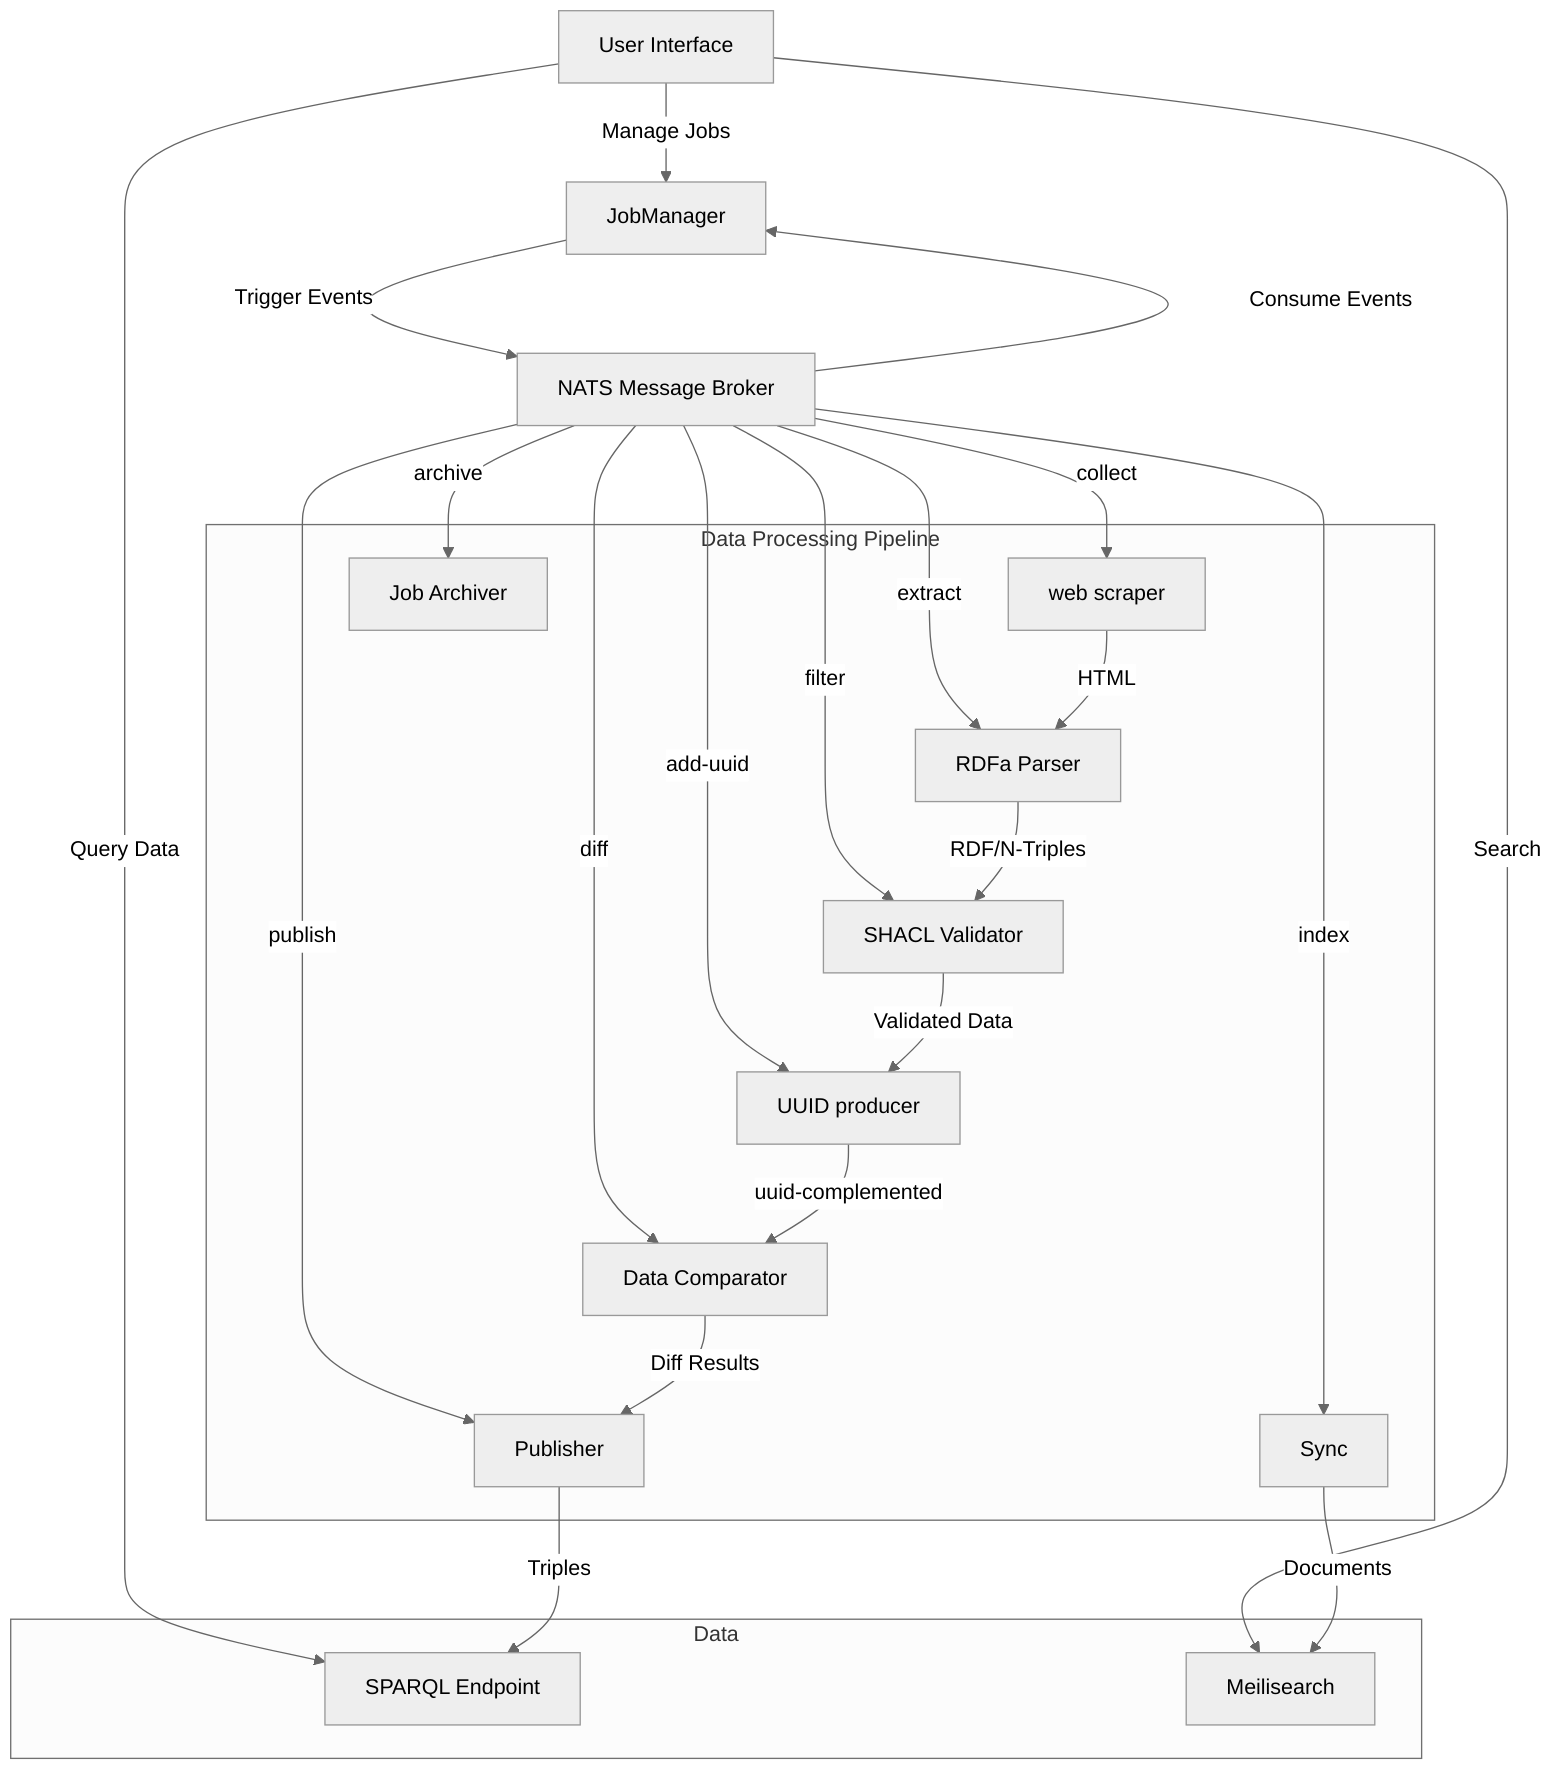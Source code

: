 %% pnpm install -g @mermaid-js/mermaid-cli
%% mmdc -i flow.mmd -o diagram.png -b transparent
%%{init: {'theme': 'neutral'}}%%
flowchart TD

    %% User Interface
    A[User Interface] -->|Manage Jobs| F[JobManager]
    A -->|Query Data| C
    A -->|Search| X
   
    subgraph DataStore["Data"]
      C[SPARQL Endpoint]
       X[Meilisearch]
    end
   
    G[NATS Message Broker]   
  
    F -->|Trigger Events| G
    
    G --> |Consume Events| F
   G -->|"collect"| H1[web scraper]
        G -->|"extract"| H2[RDFa Parser]
        G -->|"filter"| H3[SHACL Validator]
        G -->|"add-uuid"| H4[UUID producer]
        G -->|"diff"| H5[Data Comparator]
        G -->|"publish"| H6[Publisher]
        G -->|"index"| H7[Sync]
        G -->|"archive"| H8[Job Archiver]
 
    %% Data Processing Pipeline
    subgraph DataPlane["Data Processing Pipeline"]
     
        %% Data Processing Connections
        H1 -->|HTML| H2
        H2 -->|RDF/N-Triples| H3
        H3 -->|Validated Data| H4
        H4 -->|uuid-complemented| H5
        H5 -->|Diff Results| H6
        H6 -->|Triples| C
        H7 -->|Documents| X
        H8
    end
